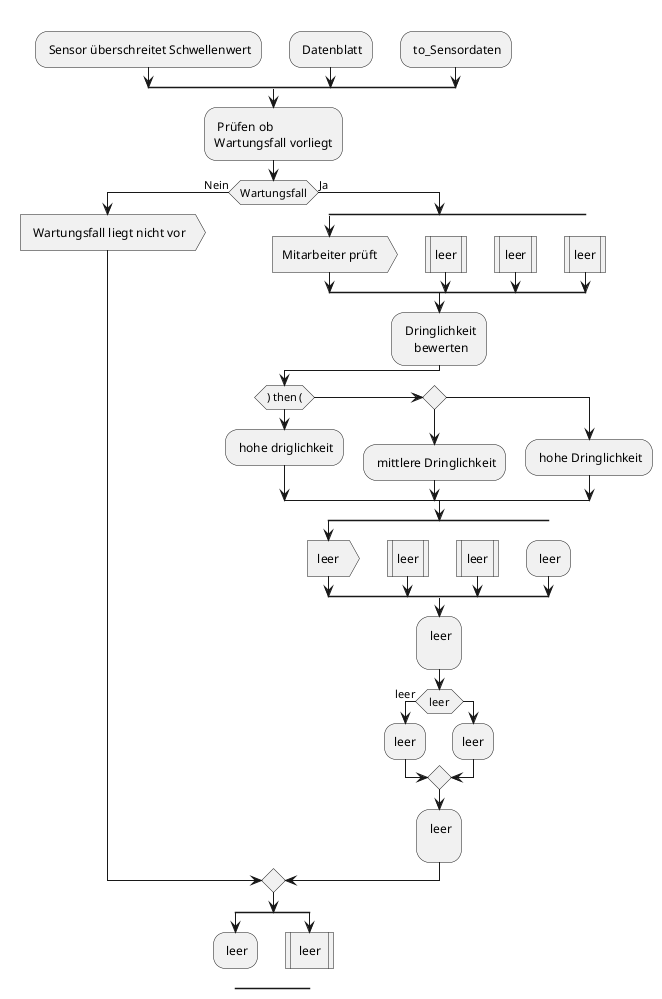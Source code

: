 @startuml name Service 
split 
    -[hidden]->
    : Sensor überschreitet Schwellenwert;
split again
    -[hidden]->
    : Datenblatt;
split again 
    -[hidden]->
    : to_Sensordaten;
end split
' Kasten eins
: Prüfen ob 
Wartungsfall vorliegt;
if (Wartungsfall) then (Nein)
: Wartungsfall liegt nicht vor>
else (Ja)
split 
:Mitarbeiter prüft>
split again
    -[hidden]->
    :leer|
split again
    -[hidden]->
    :leer|
split again
-[hidden]->
    :leer|
end split
' Kasten zwei 
: Dringlichkeit 
    bewerten;
if () then ()
: hohe driglichkeit;
elseif () then ()
: mittlere Dringlichkeit;
else ()
: hohe Dringlichkeit;
endif
split 
:leer>
split again
    -[hidden]->
    :leer|
split again
    -[hidden]->
    :leer|
split again
-[hidden]->
    : leer;
end split
' Kasten drei 
: leer
;
if (leer) then (leer)
:leer;
else
:leer;
endif
' letzter Kasten vier
: leer
;
endif
split
    : leer;
    -[hidden]->
split again
    : leer |
    -[hidden]->   
end split 

@enduml
